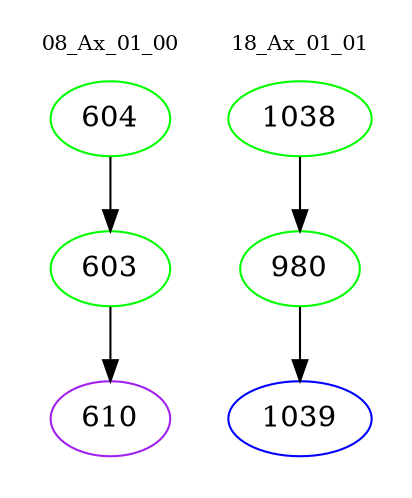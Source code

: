 digraph{
subgraph cluster_0 {
color = white
label = "08_Ax_01_00";
fontsize=10;
T0_604 [label="604", color="green"]
T0_604 -> T0_603 [color="black"]
T0_603 [label="603", color="green"]
T0_603 -> T0_610 [color="black"]
T0_610 [label="610", color="purple"]
}
subgraph cluster_1 {
color = white
label = "18_Ax_01_01";
fontsize=10;
T1_1038 [label="1038", color="green"]
T1_1038 -> T1_980 [color="black"]
T1_980 [label="980", color="green"]
T1_980 -> T1_1039 [color="black"]
T1_1039 [label="1039", color="blue"]
}
}
